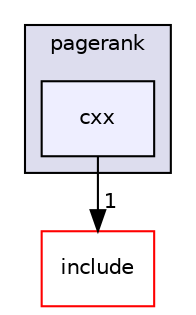 digraph "cxx" {
  compound=true
  node [ fontsize="10", fontname="Helvetica"];
  edge [ labelfontsize="10", labelfontname="Helvetica"];
  subgraph clusterdir_e39af18f31539c4d8903cb45ace62373 {
    graph [ bgcolor="#ddddee", pencolor="black", label="pagerank" fontname="Helvetica", fontsize="10", URL="dir_e39af18f31539c4d8903cb45ace62373.html"]
  dir_a155634e44ec5ccaaa74e7c8577e2c00 [shape=box, label="cxx", style="filled", fillcolor="#eeeeff", pencolor="black", URL="dir_a155634e44ec5ccaaa74e7c8577e2c00.html"];
  }
  dir_fbc6c7b2579ab3fcdbbfee61fece4466 [shape=box label="include" fillcolor="white" style="filled" color="red" URL="dir_fbc6c7b2579ab3fcdbbfee61fece4466.html"];
  dir_a155634e44ec5ccaaa74e7c8577e2c00->dir_fbc6c7b2579ab3fcdbbfee61fece4466 [headlabel="1", labeldistance=1.5 headhref="dir_000181_000182.html"];
}
